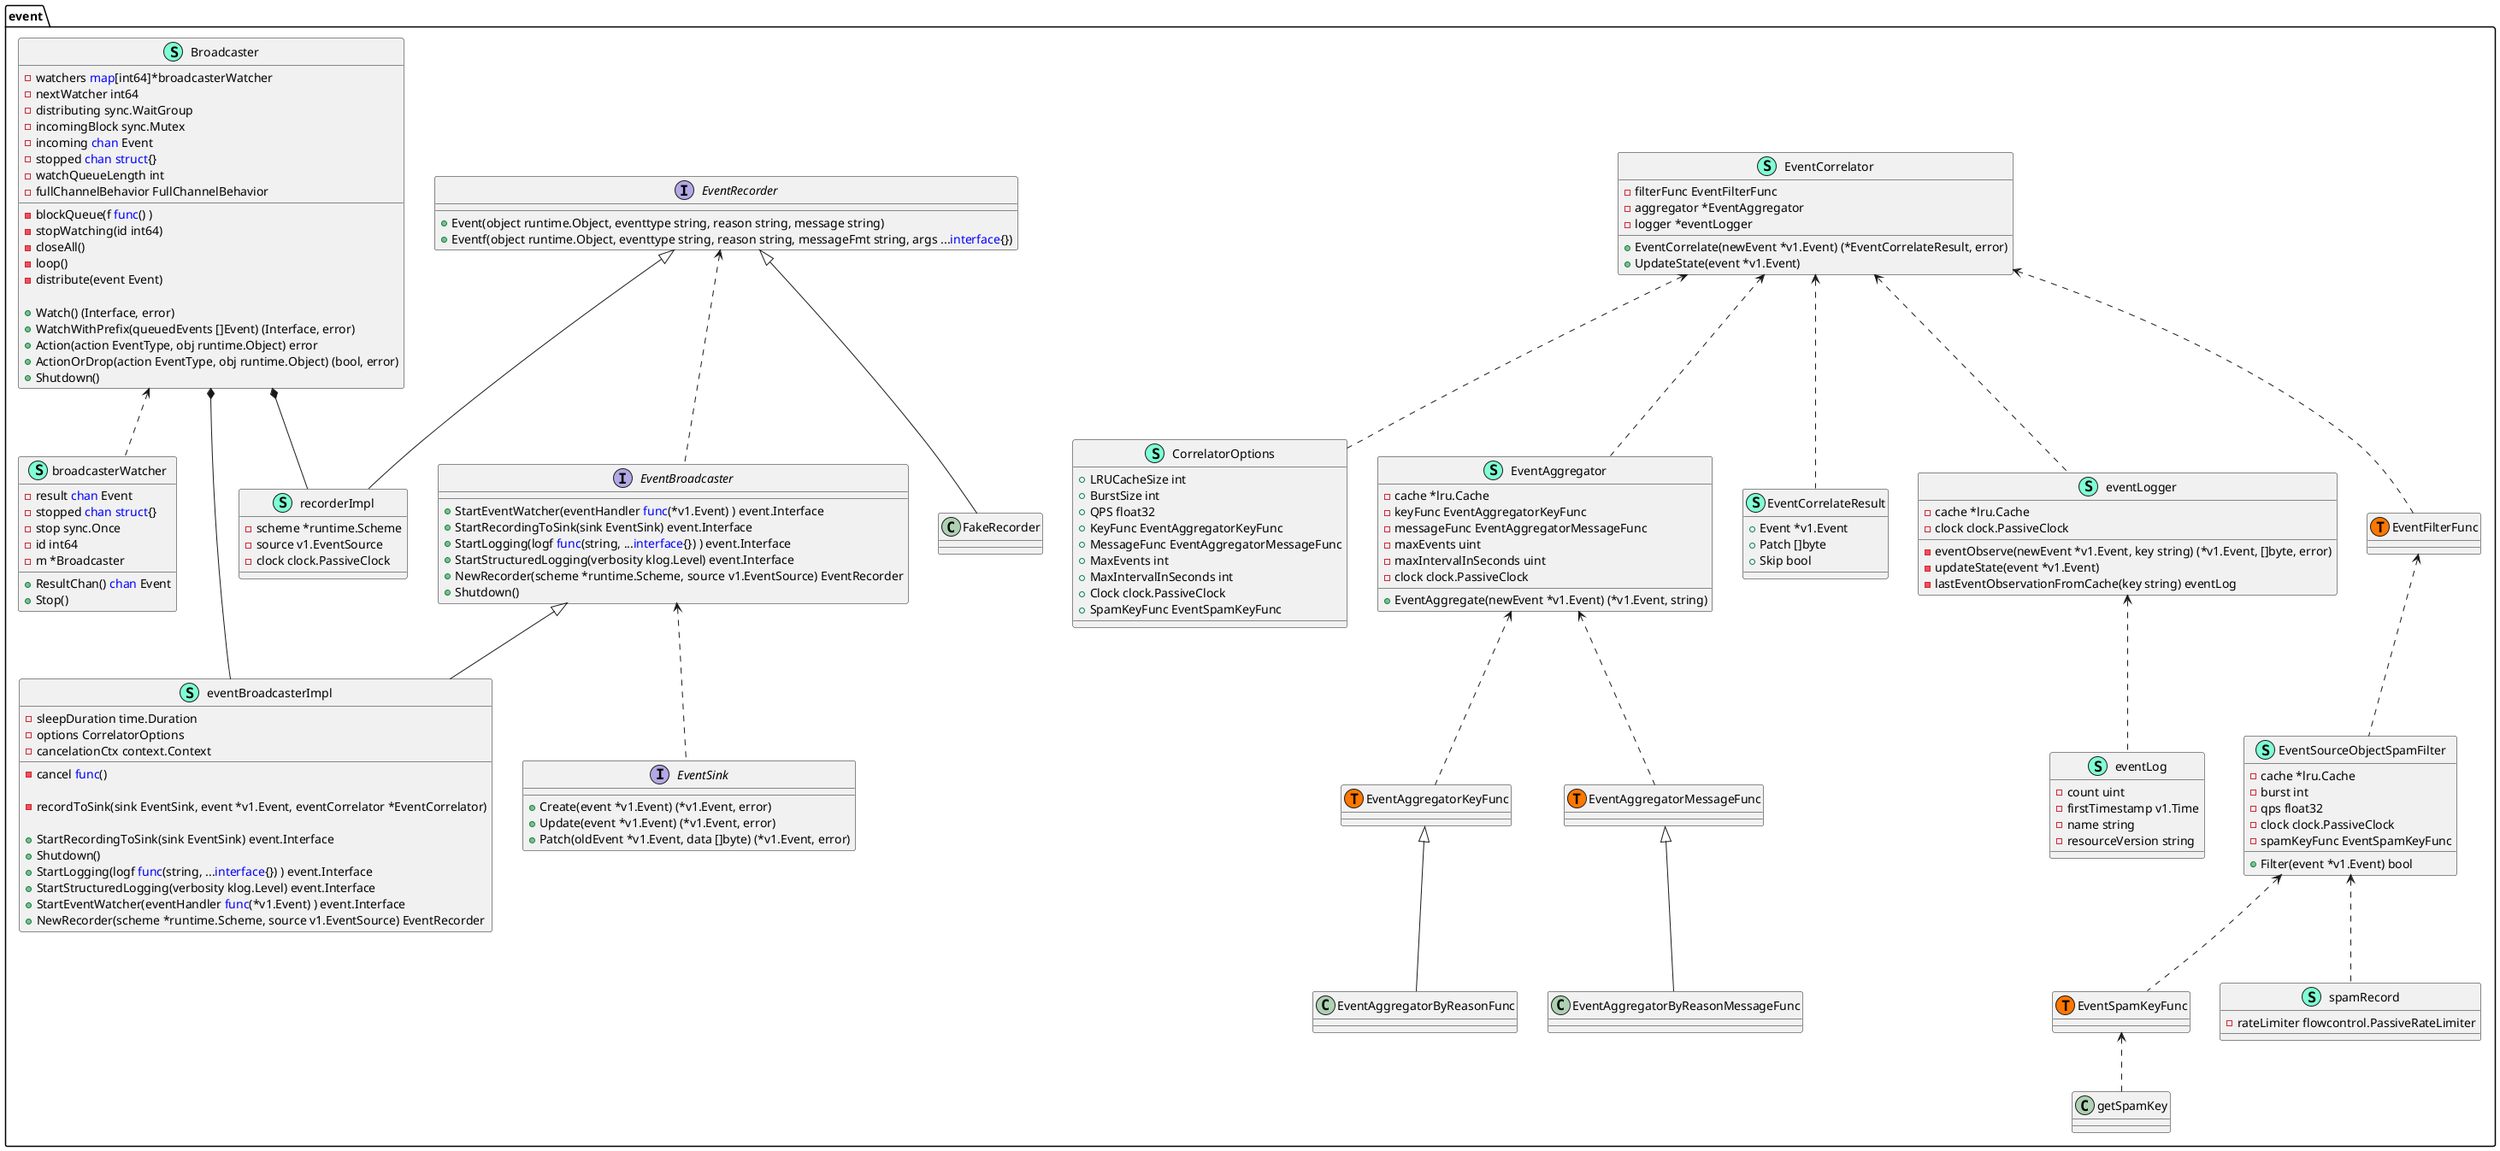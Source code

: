 @startuml
namespace event {
    class CorrelatorOptions << (S,Aquamarine) >> {
        + LRUCacheSize int
        + BurstSize int
        + QPS float32
        + KeyFunc EventAggregatorKeyFunc
        + MessageFunc EventAggregatorMessageFunc
        + MaxEvents int
        + MaxIntervalInSeconds int
        + Clock clock.PassiveClock
        + SpamKeyFunc EventSpamKeyFunc

    }
    class EventAggregator << (S,Aquamarine) >> {
        - cache *lru.Cache
        - keyFunc EventAggregatorKeyFunc
        - messageFunc EventAggregatorMessageFunc
        - maxEvents uint
        - maxIntervalInSeconds uint
        - clock clock.PassiveClock

        + EventAggregate(newEvent *v1.Event) (*v1.Event, string)

    }
    interface EventBroadcaster  {
        + StartEventWatcher(eventHandler <font color=blue>func</font>(*v1.Event) ) event.Interface
        + StartRecordingToSink(sink EventSink) event.Interface
        + StartLogging(logf <font color=blue>func</font>(string, ...<font color=blue>interface</font>{}) ) event.Interface
        + StartStructuredLogging(verbosity klog.Level) event.Interface
        + NewRecorder(scheme *runtime.Scheme, source v1.EventSource) EventRecorder
        + Shutdown() 

    }
    class EventCorrelateResult << (S,Aquamarine) >> {
        + Event *v1.Event
        + Patch []byte
        + Skip bool

    }
    class EventCorrelator << (S,Aquamarine) >> {
        - filterFunc EventFilterFunc
        - aggregator *EventAggregator
        - logger *eventLogger

        + EventCorrelate(newEvent *v1.Event) (*EventCorrelateResult, error)
        + UpdateState(event *v1.Event) 

    }
    interface EventRecorder  {
        + Event(object runtime.Object, eventtype string, reason string, message string) 
        + Eventf(object runtime.Object, eventtype string, reason string, messageFmt string, args ...<font color=blue>interface</font>{}) 
        ' + AnnotatedEventf(object runtime.Object, annotations <font color=blue>map</font>[string]string, eventtype string, reason string, messageFmt string, args ...<font color=blue>interface</font>{}) 

    }
    ' class EventRecorderAdapter << (S,Aquamarine) >> {
    '     - recorder EventRecorder

    '     + Eventf(regarding runtime.Object, _ runtime.Object, eventtype string, reason string, action string, note string, args ...<font color=blue>interface</font>{}) 

    ' }
    interface EventSink  {
        + Create(event *v1.Event) (*v1.Event, error)
        + Update(event *v1.Event) (*v1.Event, error)
        + Patch(oldEvent *v1.Event, data []byte) (*v1.Event, error)

    }
    class EventSourceObjectSpamFilter << (S,Aquamarine) >> {
        - cache *lru.Cache
        - burst int
        - qps float32
        - clock clock.PassiveClock
        - spamKeyFunc EventSpamKeyFunc

        + Filter(event *v1.Event) bool

    }
    ' class FakeRecorder << (S,Aquamarine) >> {
    '     + Events <font color=blue>chan</font> string
    '     + IncludeObject bool

    '     - writeEvent(object runtime.Object, annotations <font color=blue>map</font>[string]string, eventtype string, reason string, messageFmt string, args ...<font color=blue>interface</font>{}) 

    '     + Event(object runtime.Object, eventtype string, reason string, message string) 
    '     + Eventf(object runtime.Object, eventtype string, reason string, messageFmt string, args ...<font color=blue>interface</font>{}) 
    '     + AnnotatedEventf(object runtime.Object, annotations <font color=blue>map</font>[string]string, eventtype string, reason string, messageFmt string, args ...<font color=blue>interface</font>{}) 

    ' }
    ' class aggregateRecord << (S,Aquamarine) >> {
    '     - localKeys sets.String
    '     - lastTimestamp v1.Time

    ' }
    class eventBroadcasterImpl << (S,Aquamarine) >> {
        - sleepDuration time.Duration
        - options CorrelatorOptions
        - cancelationCtx context.Context
        - cancel <font color=blue>func</font>() 

        - recordToSink(sink EventSink, event *v1.Event, eventCorrelator *EventCorrelator) 

        + StartRecordingToSink(sink EventSink) event.Interface
        + Shutdown() 
        + StartLogging(logf <font color=blue>func</font>(string, ...<font color=blue>interface</font>{}) ) event.Interface
        + StartStructuredLogging(verbosity klog.Level) event.Interface
        + StartEventWatcher(eventHandler <font color=blue>func</font>(*v1.Event) ) event.Interface
        + NewRecorder(scheme *runtime.Scheme, source v1.EventSource) EventRecorder

    }
    class eventLog << (S,Aquamarine) >> {
        - count uint
        - firstTimestamp v1.Time
        - name string
        - resourceVersion string

    }
    class eventLogger << (S,Aquamarine) >> {
        - cache *lru.Cache
        - clock clock.PassiveClock

        - eventObserve(newEvent *v1.Event, key string) (*v1.Event, []byte, error)
        - updateState(event *v1.Event) 
        - lastEventObservationFromCache(key string) eventLog

    }
    class event.EventAggregatorKeyFunc << (T, #FF7700) >>  {
    }
    class event.EventAggregatorMessageFunc << (T, #FF7700) >>  {
    }
    class event.EventFilterFunc << (T, #FF7700) >>  {
    }
    class event.EventSpamKeyFunc << (T, #FF7700) >>  {
    }
    class recorderImpl << (S,Aquamarine) >> {
        - scheme *runtime.Scheme
        - source v1.EventSource
        - clock clock.PassiveClock

        ' - generateEvent(object runtime.Object, annotations <font color=blue>map</font>[string]string, eventtype string, reason string, message string) 
        ' - makeEvent(ref *v1.ObjectReference, annotations <font color=blue>map</font>[string]string, eventtype string, reason string, message string) *v1.Event

        ' + Event(object runtime.Object, eventtype string, reason string, message string) 
        ' + Eventf(object runtime.Object, eventtype string, reason string, messageFmt string, args ...<font color=blue>interface</font>{}) 
        ' + AnnotatedEventf(object runtime.Object, annotations <font color=blue>map</font>[string]string, eventtype string, reason string, messageFmt string, args ...<font color=blue>interface</font>{}) 

    }
    class spamRecord << (S,Aquamarine) >> {
        - rateLimiter flowcontrol.PassiveRateLimiter

    }
    ' class "<font color=blue>func</font>(*v1.Event) bool" as fontcolorbluefuncfontv1Eventbool {
    '     'This class was created so that we can correctly have an alias pointing to this name. Since it contains dots that can break namespaces
    ' }
    ' class "<font color=blue>func</font>(*v1.Event) string" as fontcolorbluefuncfontv1Eventstring {
    '     'This class was created so that we can correctly have an alias pointing to this name. Since it contains dots that can break namespaces
    ' }
    ' class "<font color=blue>func</font>(*v1.Event) (string, string)" as fontcolorbluefuncfontv1Eventstringstring {
    '     'This class was created so that we can correctly have an alias pointing to this name. Since it contains dots that can break namespaces
    ' }
}
' "sync.RWMutex" *-- "event.EventAggregator"
' "sync.RWMutex" *-- "event.EventSourceObjectSpamFilter"
' "sync.RWMutex" *-- "event.eventLogger"


"event.EventRecorder" <|-- "event.FakeRecorder"
"event.EventRecorder" <|-- "event.recorderImpl"
"event.EventBroadcaster" <|-- "event.eventBroadcasterImpl"
"event.Broadcaster" *-- "event.eventBroadcasterImpl"
"event.Broadcaster" *-- "event.recorderImpl"
"event.EventRecorder" <.. "event.EventBroadcaster"
"event.EventBroadcaster" <.. "event.EventSink"
"event.Broadcaster" <.. "event.broadcasterWatcher"

"event.EventCorrelator" <.. "event.eventLogger"
"event.EventCorrelator" <.. "event.EventFilterFunc"
"event.EventFilterFunc" <.. "event.EventSourceObjectSpamFilter"
"event.EventCorrelator" <.. "event.EventAggregator"
"event.EventCorrelator" <.. "event.EventCorrelateResult"
"event.EventCorrelator" <.. "event.CorrelatorOptions"

"event.EventSourceObjectSpamFilter" <.. "event.EventSpamKeyFunc"
"event.EventSourceObjectSpamFilter" <.. "event.spamRecord"
"event.EventSpamKeyFunc" <.. "event.getSpamKey"


"event.EventAggregator" <.. "event.EventAggregatorKeyFunc"
"event.EventAggregator" <.. "event.EventAggregatorMessageFunc"

"event.EventAggregatorKeyFunc" <|-- "event.EventAggregatorByReasonFunc"
"event.EventAggregatorMessageFunc" <|-- "event.EventAggregatorByReasonMessageFunc"

"event.eventLogger" <.. "event.eventLog"

namespace event {
    class Broadcaster << (S,Aquamarine) >> {
        - watchers <font color=blue>map</font>[int64]*broadcasterWatcher
        - nextWatcher int64
        - distributing sync.WaitGroup
        - incomingBlock sync.Mutex
        - incoming <font color=blue>chan</font> Event
        - stopped <font color=blue>chan</font> <font color=blue>struct</font>{}
        - watchQueueLength int
        - fullChannelBehavior FullChannelBehavior

        - blockQueue(f <font color=blue>func</font>() ) 
        - stopWatching(id int64) 
        - closeAll() 
        - loop() 
        - distribute(event Event) 

        + Watch() (Interface, error)
        + WatchWithPrefix(queuedEvents []Event) (Interface, error)
        + Action(action EventType, obj runtime.Object) error
        + ActionOrDrop(action EventType, obj runtime.Object) (bool, error)
        + Shutdown() 

    }
    class broadcasterWatcher << (S,Aquamarine) >> {
        - result <font color=blue>chan</font> Event
        - stopped <font color=blue>chan</font> <font color=blue>struct</font>{}
        - stop sync.Once
        - id int64
        - m *Broadcaster

        + ResultChan() <font color=blue>chan</font> Event
        + Stop() 

    }
    ' class functionFakeRuntimeObject << (S,Aquamarine) >> {
    '     + GetObjectKind() schema.ObjectKind
    '     + DeepCopyObject() runtime.Object

    ' }
    ' class event.FullChannelBehavior << (T, #FF7700) >>  {
    ' }
    ' class event.functionFakeRuntimeObject << (T, #FF7700) >>  {
    ' }
}


' "__builtin__.int" #.. "event.FullChannelBehavior"
' "event.fontcolorbluefuncfontv1Eventstringstring" #.. "event.EventAggregatorKeyFunc"
' "event.fontcolorbluefuncfontv1Eventbool" #.. "event.EventFilterFunc"
' "event.fontcolorbluefuncfontv1Eventstring" #.. "event.EventAggregatorMessageFunc"
' "event.fontcolorbluefuncfontv1Eventstring" #.. "event.EventSpamKeyFunc"
' "event.<font color=blue>func</font>() " #.. "event.functionFakeRuntimeObject"
@enduml

